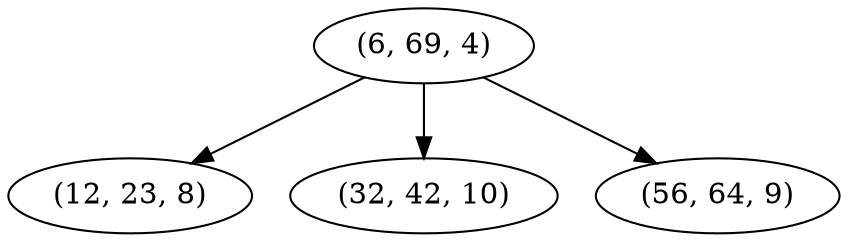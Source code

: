 digraph tree {
    "(6, 69, 4)";
    "(12, 23, 8)";
    "(32, 42, 10)";
    "(56, 64, 9)";
    "(6, 69, 4)" -> "(12, 23, 8)";
    "(6, 69, 4)" -> "(32, 42, 10)";
    "(6, 69, 4)" -> "(56, 64, 9)";
}

